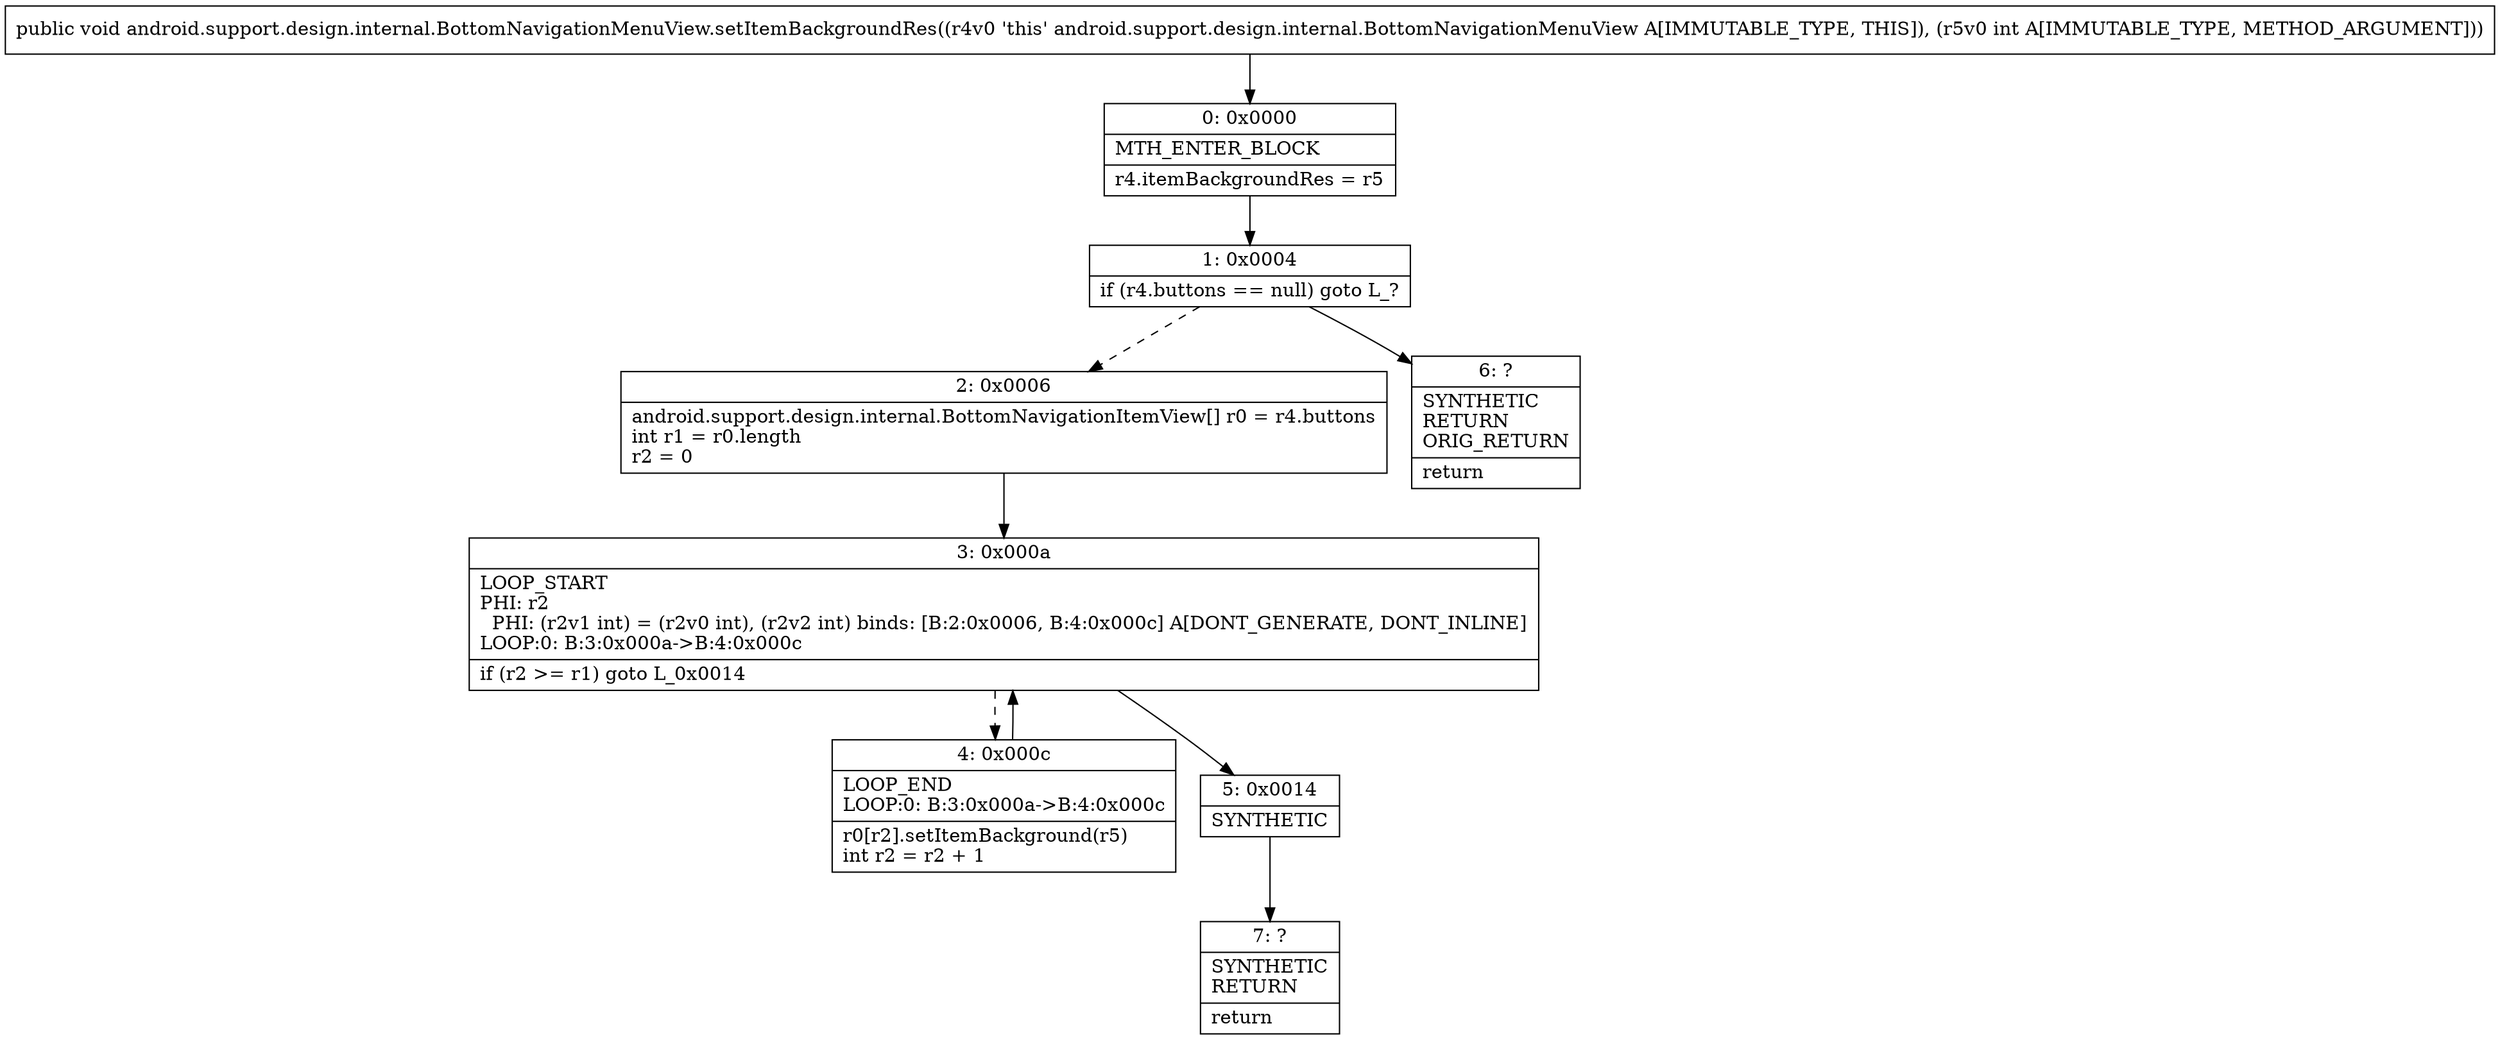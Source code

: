 digraph "CFG forandroid.support.design.internal.BottomNavigationMenuView.setItemBackgroundRes(I)V" {
Node_0 [shape=record,label="{0\:\ 0x0000|MTH_ENTER_BLOCK\l|r4.itemBackgroundRes = r5\l}"];
Node_1 [shape=record,label="{1\:\ 0x0004|if (r4.buttons == null) goto L_?\l}"];
Node_2 [shape=record,label="{2\:\ 0x0006|android.support.design.internal.BottomNavigationItemView[] r0 = r4.buttons\lint r1 = r0.length\lr2 = 0\l}"];
Node_3 [shape=record,label="{3\:\ 0x000a|LOOP_START\lPHI: r2 \l  PHI: (r2v1 int) = (r2v0 int), (r2v2 int) binds: [B:2:0x0006, B:4:0x000c] A[DONT_GENERATE, DONT_INLINE]\lLOOP:0: B:3:0x000a\-\>B:4:0x000c\l|if (r2 \>= r1) goto L_0x0014\l}"];
Node_4 [shape=record,label="{4\:\ 0x000c|LOOP_END\lLOOP:0: B:3:0x000a\-\>B:4:0x000c\l|r0[r2].setItemBackground(r5)\lint r2 = r2 + 1\l}"];
Node_5 [shape=record,label="{5\:\ 0x0014|SYNTHETIC\l}"];
Node_6 [shape=record,label="{6\:\ ?|SYNTHETIC\lRETURN\lORIG_RETURN\l|return\l}"];
Node_7 [shape=record,label="{7\:\ ?|SYNTHETIC\lRETURN\l|return\l}"];
MethodNode[shape=record,label="{public void android.support.design.internal.BottomNavigationMenuView.setItemBackgroundRes((r4v0 'this' android.support.design.internal.BottomNavigationMenuView A[IMMUTABLE_TYPE, THIS]), (r5v0 int A[IMMUTABLE_TYPE, METHOD_ARGUMENT])) }"];
MethodNode -> Node_0;
Node_0 -> Node_1;
Node_1 -> Node_2[style=dashed];
Node_1 -> Node_6;
Node_2 -> Node_3;
Node_3 -> Node_4[style=dashed];
Node_3 -> Node_5;
Node_4 -> Node_3;
Node_5 -> Node_7;
}

